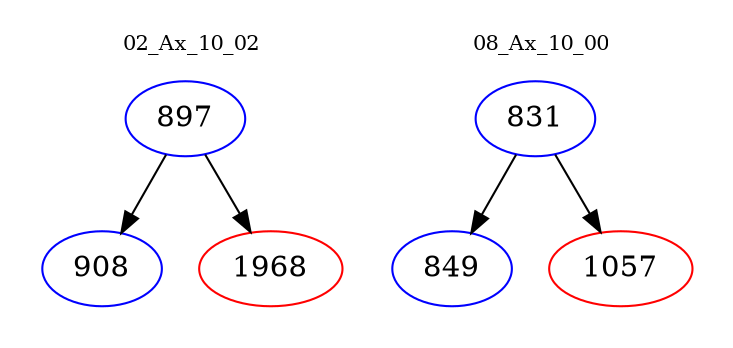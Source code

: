 digraph{
subgraph cluster_0 {
color = white
label = "02_Ax_10_02";
fontsize=10;
T0_897 [label="897", color="blue"]
T0_897 -> T0_908 [color="black"]
T0_908 [label="908", color="blue"]
T0_897 -> T0_1968 [color="black"]
T0_1968 [label="1968", color="red"]
}
subgraph cluster_1 {
color = white
label = "08_Ax_10_00";
fontsize=10;
T1_831 [label="831", color="blue"]
T1_831 -> T1_849 [color="black"]
T1_849 [label="849", color="blue"]
T1_831 -> T1_1057 [color="black"]
T1_1057 [label="1057", color="red"]
}
}
